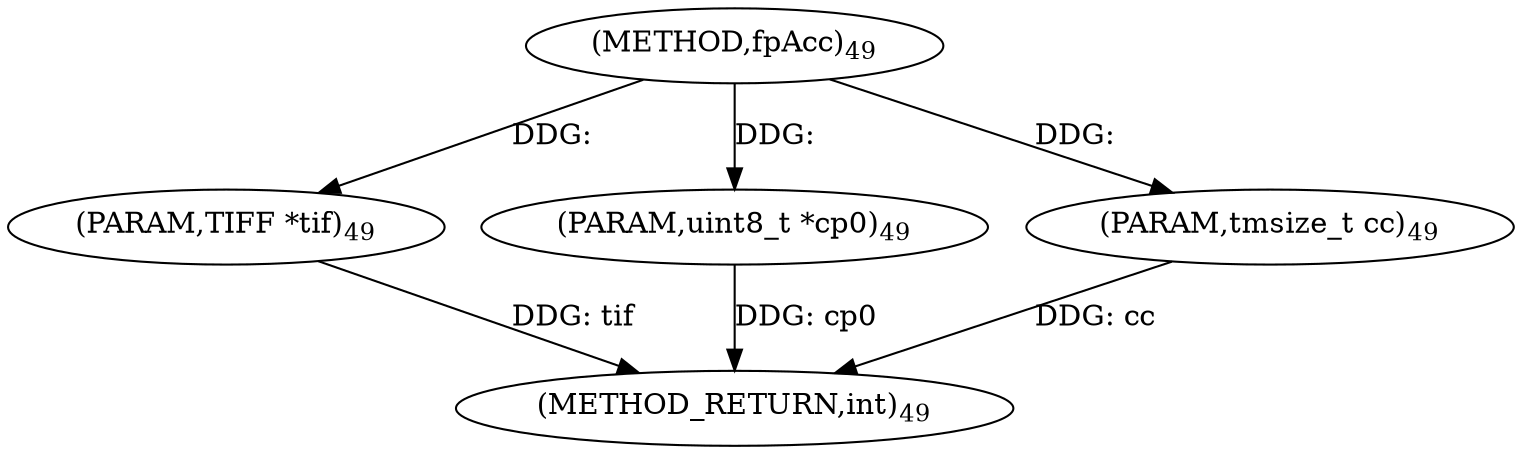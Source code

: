 digraph "fpAcc" {  
"35698" [label = <(METHOD,fpAcc)<SUB>49</SUB>> ]
"35702" [label = <(METHOD_RETURN,int)<SUB>49</SUB>> ]
"35699" [label = <(PARAM,TIFF *tif)<SUB>49</SUB>> ]
"35700" [label = <(PARAM,uint8_t *cp0)<SUB>49</SUB>> ]
"35701" [label = <(PARAM,tmsize_t cc)<SUB>49</SUB>> ]
  "35699" -> "35702"  [ label = "DDG: tif"] 
  "35700" -> "35702"  [ label = "DDG: cp0"] 
  "35701" -> "35702"  [ label = "DDG: cc"] 
  "35698" -> "35699"  [ label = "DDG: "] 
  "35698" -> "35700"  [ label = "DDG: "] 
  "35698" -> "35701"  [ label = "DDG: "] 
}

